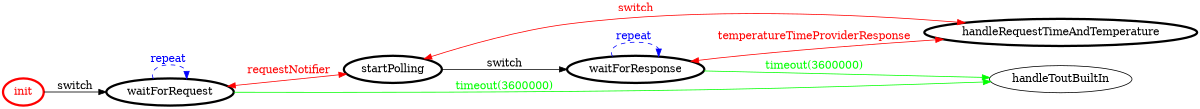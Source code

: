 /*
*
* A GraphViz DOT FSM description 
* Please use a GraphViz visualizer (like http://www.webgraphviz.com)
*  
*/

digraph finite_state_machine {
	rankdir=LR
	size="8,5"
	
	init [ color = red ][ fontcolor = red ][ penwidth = 3 ]
	waitForRequest [ color = black ][ fontcolor = black ][ penwidth = 3 ]
	handleRequestTimeAndTemperature [ color = black ][ fontcolor = black ][ penwidth = 3 ]
	startPolling [ color = black ][ fontcolor = black ][ penwidth = 3 ]
	waitForResponse [ color = black ][ fontcolor = black ][ penwidth = 3 ]
	
	init -> waitForRequest [ label = "switch" ][ color = black ][ fontcolor = black ]
	waitForResponse -> handleToutBuiltIn [ label = "timeout(3600000)" ][ color = green ][ fontcolor = green ]
	waitForRequest -> startPolling [ label = "requestNotifier" ][ color = red ][ fontcolor = red ][ dir = both ]
	waitForResponse -> handleRequestTimeAndTemperature [ label = "temperatureTimeProviderResponse" ][ color = red ][ fontcolor = red ][ dir = both ]
	waitForRequest -> handleToutBuiltIn [ label = "timeout(3600000)" ][ color = green ][ fontcolor = green ]
	waitForResponse -> waitForResponse [ label = "repeat "][ style = dashed ][ color = blue ][ fontcolor = blue ]
	handleRequestTimeAndTemperature -> startPolling [ label = "switch" ][ color = red ][ fontcolor = red ][ dir = both ]
	startPolling -> waitForResponse [ label = "switch" ][ color = black ][ fontcolor = black ]
	waitForRequest -> waitForRequest [ label = "repeat "][ style = dashed ][ color = blue ][ fontcolor = blue ]
}

